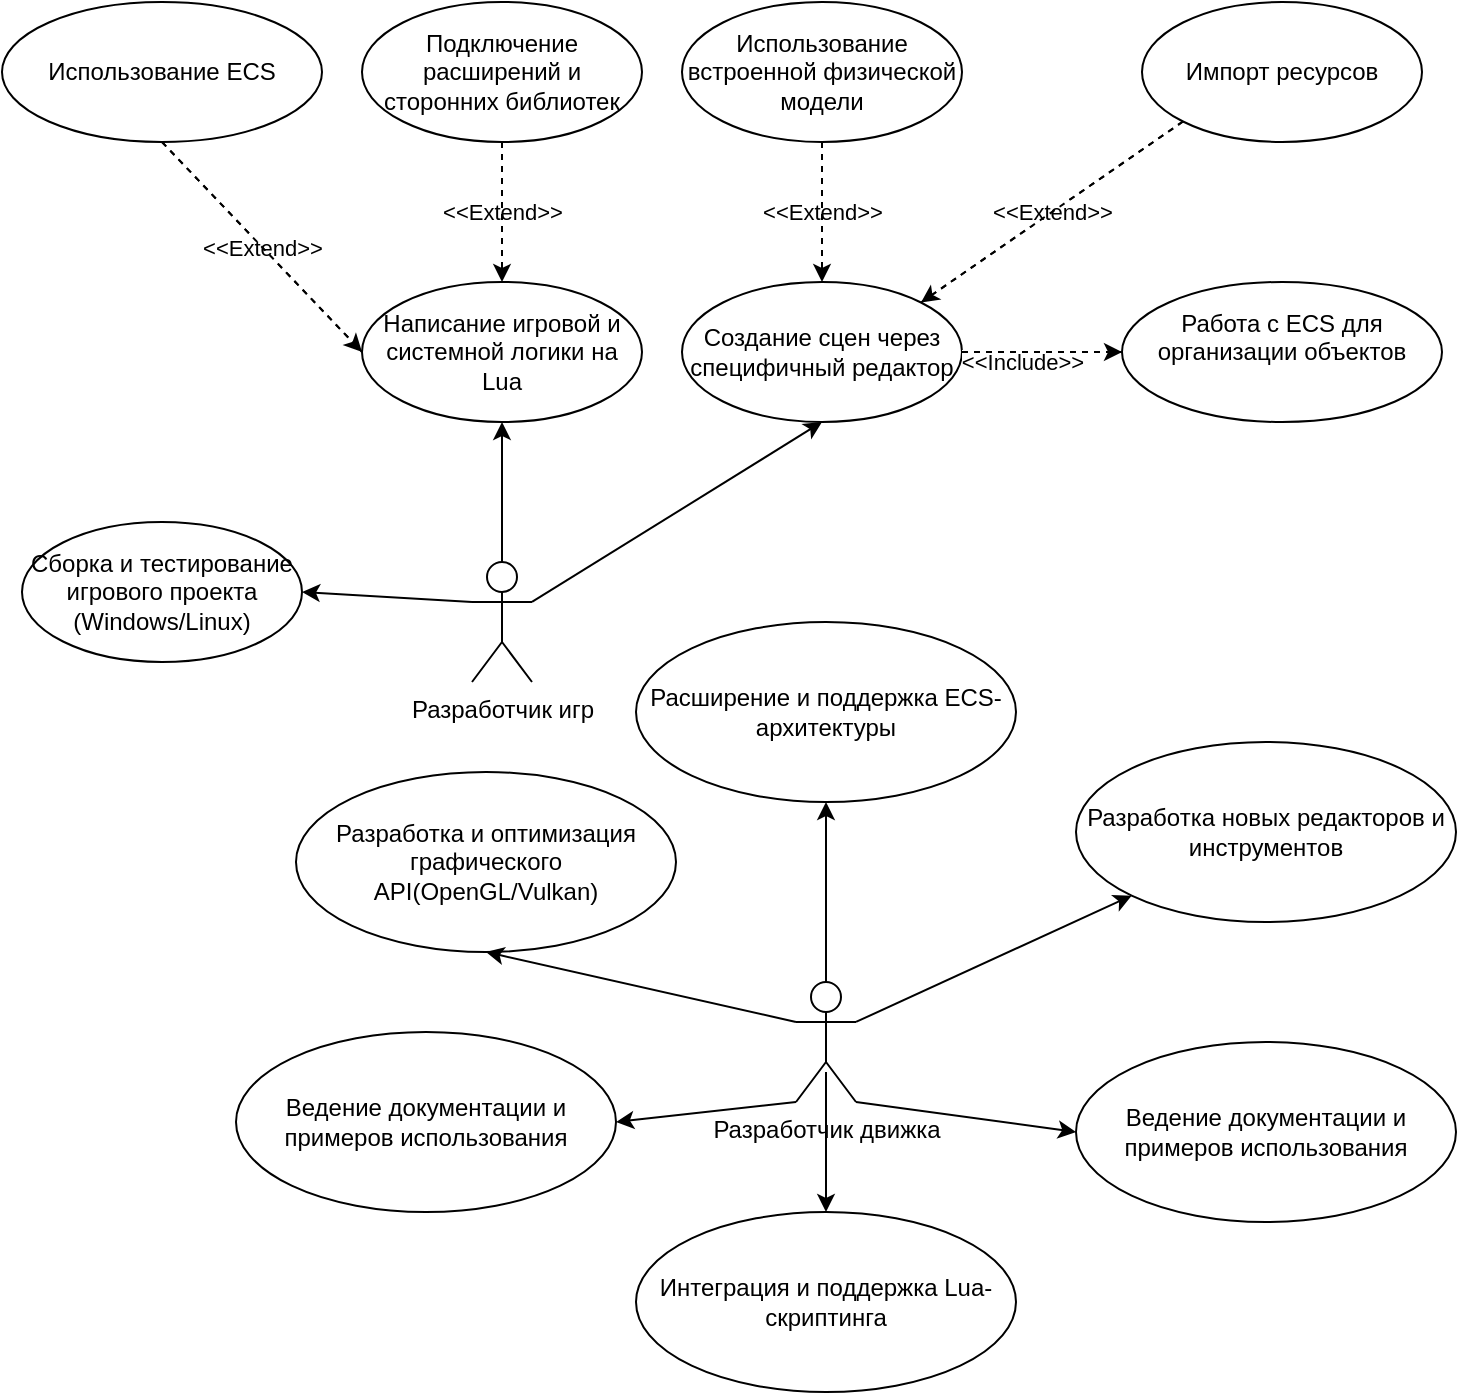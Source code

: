 <mxfile version="26.1.0">
  <diagram name="Страница — 1" id="BH10aJlGpwAowXUCffwy">
    <mxGraphModel dx="1176" dy="862" grid="1" gridSize="10" guides="1" tooltips="1" connect="1" arrows="1" fold="1" page="1" pageScale="1" pageWidth="827" pageHeight="1169" math="0" shadow="0">
      <root>
        <mxCell id="0" />
        <mxCell id="1" parent="0" />
        <mxCell id="vlcjQJY25uTUCJ9XE4Z6-1" value="Создание сцен через специфичный редактор" style="ellipse;whiteSpace=wrap;html=1;" parent="1" vertex="1">
          <mxGeometry x="1050" y="260" width="140" height="70" as="geometry" />
        </mxCell>
        <mxCell id="vlcjQJY25uTUCJ9XE4Z6-2" value="Разработчик игр&lt;div&gt;&lt;br&gt;&lt;/div&gt;" style="shape=umlActor;verticalLabelPosition=bottom;verticalAlign=top;html=1;" parent="1" vertex="1">
          <mxGeometry x="945" y="400" width="30" height="60" as="geometry" />
        </mxCell>
        <mxCell id="vlcjQJY25uTUCJ9XE4Z6-4" value="Разработка и оптимизация графического API(OpenGL/Vulkan)" style="ellipse;whiteSpace=wrap;html=1;" parent="1" vertex="1">
          <mxGeometry x="857" y="505" width="190" height="90" as="geometry" />
        </mxCell>
        <mxCell id="vlcjQJY25uTUCJ9XE4Z6-6" value="&lt;div&gt;Разработчик движка&lt;/div&gt;" style="shape=umlActor;verticalLabelPosition=bottom;verticalAlign=top;html=1;" parent="1" vertex="1">
          <mxGeometry x="1107" y="610" width="30" height="60" as="geometry" />
        </mxCell>
        <mxCell id="vlcjQJY25uTUCJ9XE4Z6-8" value="Расширение и поддержка ECS-архитектуры" style="ellipse;whiteSpace=wrap;html=1;" parent="1" vertex="1">
          <mxGeometry x="1027" y="430" width="190" height="90" as="geometry" />
        </mxCell>
        <mxCell id="vlcjQJY25uTUCJ9XE4Z6-9" value="Интеграция и поддержка Lua-скриптинга" style="ellipse;whiteSpace=wrap;html=1;" parent="1" vertex="1">
          <mxGeometry x="1027" y="725" width="190" height="90" as="geometry" />
        </mxCell>
        <mxCell id="vlcjQJY25uTUCJ9XE4Z6-10" value="Разработка новых редакторов и инструментов" style="ellipse;whiteSpace=wrap;html=1;" parent="1" vertex="1">
          <mxGeometry x="1247" y="490" width="190" height="90" as="geometry" />
        </mxCell>
        <mxCell id="vlcjQJY25uTUCJ9XE4Z6-12" value="Ведение документации и примеров использования" style="ellipse;whiteSpace=wrap;html=1;" parent="1" vertex="1">
          <mxGeometry x="1247" y="640" width="190" height="90" as="geometry" />
        </mxCell>
        <mxCell id="vlcjQJY25uTUCJ9XE4Z6-14" value="&#xa;Работа с ECS для организации объектов&#xa;&#xa;" style="ellipse;whiteSpace=wrap;html=1;" parent="1" vertex="1">
          <mxGeometry x="1270" y="260" width="160" height="70" as="geometry" />
        </mxCell>
        <mxCell id="vlcjQJY25uTUCJ9XE4Z6-16" value="Подключение расширений и сторонних библиотек" style="ellipse;whiteSpace=wrap;html=1;" parent="1" vertex="1">
          <mxGeometry x="890" y="120" width="140" height="70" as="geometry" />
        </mxCell>
        <mxCell id="vlcjQJY25uTUCJ9XE4Z6-17" value="Сборка и тестирование игрового проекта (Windows/Linux)" style="ellipse;whiteSpace=wrap;html=1;" parent="1" vertex="1">
          <mxGeometry x="720" y="380" width="140" height="70" as="geometry" />
        </mxCell>
        <mxCell id="vlcjQJY25uTUCJ9XE4Z6-18" value="Импорт ресурсов" style="ellipse;whiteSpace=wrap;html=1;" parent="1" vertex="1">
          <mxGeometry x="1280" y="120" width="140" height="70" as="geometry" />
        </mxCell>
        <mxCell id="vlcjQJY25uTUCJ9XE4Z6-22" value="Использование встроенной физической модели" style="ellipse;whiteSpace=wrap;html=1;" parent="1" vertex="1">
          <mxGeometry x="1050" y="120" width="140" height="70" as="geometry" />
        </mxCell>
        <mxCell id="vlcjQJY25uTUCJ9XE4Z6-23" value="&amp;lt;&amp;lt;Extend&amp;gt;&amp;gt;" style="endArrow=none;endSize=16;endFill=0;html=1;rounded=0;dashed=1;exitX=0.5;exitY=1;exitDx=0;exitDy=0;entryX=0.5;entryY=0;entryDx=0;entryDy=0;startFill=0;" parent="1" source="vlcjQJY25uTUCJ9XE4Z6-22" target="vlcjQJY25uTUCJ9XE4Z6-1" edge="1">
          <mxGeometry x="0.006" width="160" relative="1" as="geometry">
            <mxPoint x="1010" y="250" as="sourcePoint" />
            <mxPoint x="1180" y="240" as="targetPoint" />
            <mxPoint as="offset" />
          </mxGeometry>
        </mxCell>
        <mxCell id="vlcjQJY25uTUCJ9XE4Z6-26" value="Написание игровой и системной логики на Lua" style="ellipse;whiteSpace=wrap;html=1;" parent="1" vertex="1">
          <mxGeometry x="890" y="260" width="140" height="70" as="geometry" />
        </mxCell>
        <mxCell id="vlcjQJY25uTUCJ9XE4Z6-29" value="&amp;lt;&amp;lt;Extend&amp;gt;&amp;gt;" style="endArrow=none;endSize=16;endFill=0;html=1;rounded=0;dashed=1;exitX=0.5;exitY=1;exitDx=0;exitDy=0;startFill=0;" parent="1" source="vlcjQJY25uTUCJ9XE4Z6-16" target="vlcjQJY25uTUCJ9XE4Z6-26" edge="1">
          <mxGeometry width="160" relative="1" as="geometry">
            <mxPoint x="1120" y="190" as="sourcePoint" />
            <mxPoint x="1010" y="230" as="targetPoint" />
            <mxPoint as="offset" />
          </mxGeometry>
        </mxCell>
        <mxCell id="vlcjQJY25uTUCJ9XE4Z6-30" value="&amp;lt;&amp;lt;Include&amp;gt;&amp;gt;" style="endArrow=none;endSize=16;endFill=0;html=1;rounded=0;dashed=1;entryX=0;entryY=0.5;entryDx=0;entryDy=0;exitX=1;exitY=0.5;exitDx=0;exitDy=0;startFill=0;" parent="1" source="vlcjQJY25uTUCJ9XE4Z6-1" target="vlcjQJY25uTUCJ9XE4Z6-14" edge="1">
          <mxGeometry x="-0.25" y="-5" width="160" relative="1" as="geometry">
            <mxPoint x="950" y="400" as="sourcePoint" />
            <mxPoint x="970" y="340" as="targetPoint" />
            <mxPoint as="offset" />
          </mxGeometry>
        </mxCell>
        <mxCell id="vlcjQJY25uTUCJ9XE4Z6-33" value="Использование ECS" style="ellipse;whiteSpace=wrap;html=1;" parent="1" vertex="1">
          <mxGeometry x="710" y="120" width="160" height="70" as="geometry" />
        </mxCell>
        <mxCell id="vlcjQJY25uTUCJ9XE4Z6-34" value="&amp;lt;&amp;lt;Extend&lt;span style=&quot;background-color: light-dark(#ffffff, var(--ge-dark-color, #121212)); color: light-dark(rgb(0, 0, 0), rgb(255, 255, 255));&quot;&gt;&amp;gt;&amp;gt;&lt;/span&gt;" style="endArrow=none;endSize=16;endFill=0;html=1;rounded=0;dashed=1;entryX=0;entryY=0.5;entryDx=0;entryDy=0;exitX=0.5;exitY=1;exitDx=0;exitDy=0;startFill=0;" parent="1" source="vlcjQJY25uTUCJ9XE4Z6-33" target="vlcjQJY25uTUCJ9XE4Z6-26" edge="1">
          <mxGeometry x="0.0" width="160" relative="1" as="geometry">
            <mxPoint x="770" y="280" as="sourcePoint" />
            <mxPoint x="1300" y="200" as="targetPoint" />
            <mxPoint as="offset" />
          </mxGeometry>
        </mxCell>
        <mxCell id="vlcjQJY25uTUCJ9XE4Z6-37" value="" style="endArrow=classic;endFill=1;html=1;rounded=0;exitX=0;exitY=0.333;exitDx=0;exitDy=0;entryX=0.5;entryY=1;entryDx=0;entryDy=0;exitPerimeter=0;" parent="1" source="vlcjQJY25uTUCJ9XE4Z6-6" target="vlcjQJY25uTUCJ9XE4Z6-4" edge="1">
          <mxGeometry x="0.011" width="160" relative="1" as="geometry">
            <mxPoint x="1132" y="480" as="sourcePoint" />
            <mxPoint x="1132" y="410" as="targetPoint" />
            <mxPoint as="offset" />
          </mxGeometry>
        </mxCell>
        <mxCell id="vlcjQJY25uTUCJ9XE4Z6-38" value="" style="endArrow=classic;endFill=1;html=1;rounded=0;exitX=1;exitY=1;exitDx=0;exitDy=0;entryX=0;entryY=0.5;entryDx=0;entryDy=0;exitPerimeter=0;" parent="1" source="vlcjQJY25uTUCJ9XE4Z6-6" target="vlcjQJY25uTUCJ9XE4Z6-12" edge="1">
          <mxGeometry x="0.009" width="160" relative="1" as="geometry">
            <mxPoint x="1132" y="620" as="sourcePoint" />
            <mxPoint x="1132" y="570" as="targetPoint" />
            <mxPoint as="offset" />
          </mxGeometry>
        </mxCell>
        <mxCell id="vlcjQJY25uTUCJ9XE4Z6-39" value="Ведение документации и примеров использования" style="ellipse;whiteSpace=wrap;html=1;" parent="1" vertex="1">
          <mxGeometry x="827" y="635" width="190" height="90" as="geometry" />
        </mxCell>
        <mxCell id="vlcjQJY25uTUCJ9XE4Z6-40" value="" style="endArrow=classic;endFill=1;html=1;rounded=0;exitX=0;exitY=1;exitDx=0;exitDy=0;entryX=1;entryY=0.5;entryDx=0;entryDy=0;exitPerimeter=0;" parent="1" source="vlcjQJY25uTUCJ9XE4Z6-6" target="vlcjQJY25uTUCJ9XE4Z6-39" edge="1">
          <mxGeometry x="-0.329" y="-3" width="160" relative="1" as="geometry">
            <mxPoint x="1147" y="640" as="sourcePoint" />
            <mxPoint x="1247" y="635" as="targetPoint" />
            <mxPoint as="offset" />
          </mxGeometry>
        </mxCell>
        <mxCell id="vlcjQJY25uTUCJ9XE4Z6-43" value="" style="endArrow=classic;endFill=1;html=1;rounded=0;entryX=0;entryY=1;entryDx=0;entryDy=0;exitX=1;exitY=0.333;exitDx=0;exitDy=0;exitPerimeter=0;" parent="1" source="vlcjQJY25uTUCJ9XE4Z6-6" target="vlcjQJY25uTUCJ9XE4Z6-10" edge="1">
          <mxGeometry x="0.007" width="160" relative="1" as="geometry">
            <mxPoint x="1137" y="635" as="sourcePoint" />
            <mxPoint x="1002" y="535" as="targetPoint" />
            <mxPoint as="offset" />
          </mxGeometry>
        </mxCell>
        <mxCell id="vlcjQJY25uTUCJ9XE4Z6-44" value="" style="endArrow=classic;endFill=1;html=1;rounded=0;exitX=0.5;exitY=0;exitDx=0;exitDy=0;entryX=0.5;entryY=1;entryDx=0;entryDy=0;exitPerimeter=0;" parent="1" source="vlcjQJY25uTUCJ9XE4Z6-6" target="vlcjQJY25uTUCJ9XE4Z6-8" edge="1">
          <mxGeometry x="0.011" width="160" relative="1" as="geometry">
            <mxPoint x="1125" y="626" as="sourcePoint" />
            <mxPoint x="1002" y="535" as="targetPoint" />
            <mxPoint as="offset" />
          </mxGeometry>
        </mxCell>
        <mxCell id="vlcjQJY25uTUCJ9XE4Z6-48" value="" style="endArrow=classic;endFill=1;html=1;rounded=0;entryX=0.5;entryY=0;entryDx=0;entryDy=0;" parent="1" target="vlcjQJY25uTUCJ9XE4Z6-9" edge="1">
          <mxGeometry x="0.011" width="160" relative="1" as="geometry">
            <mxPoint x="1122" y="655" as="sourcePoint" />
            <mxPoint x="1002" y="535" as="targetPoint" />
            <mxPoint as="offset" />
          </mxGeometry>
        </mxCell>
        <mxCell id="Jb1mYvgSwqPIaw8SYEAz-1" value="&amp;lt;&amp;lt;Extend&amp;gt;&amp;gt;" style="endArrow=none;endSize=16;endFill=0;html=1;rounded=0;dashed=1;exitX=0;exitY=1;exitDx=0;exitDy=0;entryX=1;entryY=0;entryDx=0;entryDy=0;startFill=0;" edge="1" parent="1" source="vlcjQJY25uTUCJ9XE4Z6-18" target="vlcjQJY25uTUCJ9XE4Z6-1">
          <mxGeometry x="0.001" width="160" relative="1" as="geometry">
            <mxPoint x="1130" y="200" as="sourcePoint" />
            <mxPoint x="1130" y="270" as="targetPoint" />
            <mxPoint as="offset" />
          </mxGeometry>
        </mxCell>
        <mxCell id="Jb1mYvgSwqPIaw8SYEAz-4" value="" style="endArrow=classic;endFill=1;html=1;rounded=0;exitX=0.5;exitY=0;exitDx=0;exitDy=0;entryX=0.5;entryY=1;entryDx=0;entryDy=0;exitPerimeter=0;" edge="1" parent="1" source="vlcjQJY25uTUCJ9XE4Z6-2" target="vlcjQJY25uTUCJ9XE4Z6-26">
          <mxGeometry x="0.011" width="160" relative="1" as="geometry">
            <mxPoint x="1030" y="500" as="sourcePoint" />
            <mxPoint x="1100" y="380" as="targetPoint" />
            <mxPoint as="offset" />
          </mxGeometry>
        </mxCell>
        <mxCell id="Jb1mYvgSwqPIaw8SYEAz-5" value="" style="endArrow=classic;endFill=1;html=1;rounded=0;exitX=1;exitY=0.333;exitDx=0;exitDy=0;entryX=0.5;entryY=1;entryDx=0;entryDy=0;exitPerimeter=0;" edge="1" parent="1" source="vlcjQJY25uTUCJ9XE4Z6-2" target="vlcjQJY25uTUCJ9XE4Z6-1">
          <mxGeometry x="0.011" width="160" relative="1" as="geometry">
            <mxPoint x="970" y="410" as="sourcePoint" />
            <mxPoint x="970" y="340" as="targetPoint" />
            <mxPoint as="offset" />
          </mxGeometry>
        </mxCell>
        <mxCell id="Jb1mYvgSwqPIaw8SYEAz-6" value="" style="endArrow=classic;endFill=1;html=1;rounded=0;exitX=0;exitY=0.333;exitDx=0;exitDy=0;entryX=1;entryY=0.5;entryDx=0;entryDy=0;exitPerimeter=0;" edge="1" parent="1" source="vlcjQJY25uTUCJ9XE4Z6-2" target="vlcjQJY25uTUCJ9XE4Z6-17">
          <mxGeometry x="0.011" width="160" relative="1" as="geometry">
            <mxPoint x="985" y="430" as="sourcePoint" />
            <mxPoint x="1130" y="340" as="targetPoint" />
            <mxPoint as="offset" />
          </mxGeometry>
        </mxCell>
        <mxCell id="Jb1mYvgSwqPIaw8SYEAz-7" value="" style="endArrow=classic;endFill=1;html=1;rounded=0;exitX=0.5;exitY=1;exitDx=0;exitDy=0;entryX=0;entryY=0.5;entryDx=0;entryDy=0;dashed=1;" edge="1" parent="1" source="vlcjQJY25uTUCJ9XE4Z6-33" target="vlcjQJY25uTUCJ9XE4Z6-26">
          <mxGeometry x="0.011" width="160" relative="1" as="geometry">
            <mxPoint x="970" y="410" as="sourcePoint" />
            <mxPoint x="970" y="340" as="targetPoint" />
            <mxPoint as="offset" />
          </mxGeometry>
        </mxCell>
        <mxCell id="Jb1mYvgSwqPIaw8SYEAz-8" value="" style="endArrow=classic;endFill=1;html=1;rounded=0;exitX=0.5;exitY=1;exitDx=0;exitDy=0;entryX=0.5;entryY=0;entryDx=0;entryDy=0;dashed=1;" edge="1" parent="1" source="vlcjQJY25uTUCJ9XE4Z6-16" target="vlcjQJY25uTUCJ9XE4Z6-26">
          <mxGeometry x="0.011" width="160" relative="1" as="geometry">
            <mxPoint x="800" y="200" as="sourcePoint" />
            <mxPoint x="900" y="305" as="targetPoint" />
            <mxPoint as="offset" />
          </mxGeometry>
        </mxCell>
        <mxCell id="Jb1mYvgSwqPIaw8SYEAz-9" value="" style="endArrow=classic;endFill=1;html=1;rounded=0;exitX=0.5;exitY=1;exitDx=0;exitDy=0;entryX=0.5;entryY=0;entryDx=0;entryDy=0;dashed=1;" edge="1" parent="1" source="vlcjQJY25uTUCJ9XE4Z6-22" target="vlcjQJY25uTUCJ9XE4Z6-1">
          <mxGeometry x="0.011" width="160" relative="1" as="geometry">
            <mxPoint x="970" y="200" as="sourcePoint" />
            <mxPoint x="970" y="270" as="targetPoint" />
            <mxPoint as="offset" />
          </mxGeometry>
        </mxCell>
        <mxCell id="Jb1mYvgSwqPIaw8SYEAz-10" value="" style="endArrow=classic;endFill=1;html=1;rounded=0;exitX=0;exitY=1;exitDx=0;exitDy=0;entryX=1;entryY=0;entryDx=0;entryDy=0;dashed=1;" edge="1" parent="1" source="vlcjQJY25uTUCJ9XE4Z6-18" target="vlcjQJY25uTUCJ9XE4Z6-1">
          <mxGeometry x="0.011" width="160" relative="1" as="geometry">
            <mxPoint x="1130" y="200" as="sourcePoint" />
            <mxPoint x="1130" y="270" as="targetPoint" />
            <mxPoint as="offset" />
          </mxGeometry>
        </mxCell>
        <mxCell id="Jb1mYvgSwqPIaw8SYEAz-14" value="" style="endArrow=classic;endFill=1;html=1;rounded=0;exitX=1;exitY=0.5;exitDx=0;exitDy=0;entryX=0;entryY=0.5;entryDx=0;entryDy=0;dashed=1;" edge="1" parent="1" source="vlcjQJY25uTUCJ9XE4Z6-1" target="vlcjQJY25uTUCJ9XE4Z6-14">
          <mxGeometry x="0.011" width="160" relative="1" as="geometry">
            <mxPoint x="1310" y="190" as="sourcePoint" />
            <mxPoint x="1180" y="280" as="targetPoint" />
            <mxPoint as="offset" />
          </mxGeometry>
        </mxCell>
      </root>
    </mxGraphModel>
  </diagram>
</mxfile>

